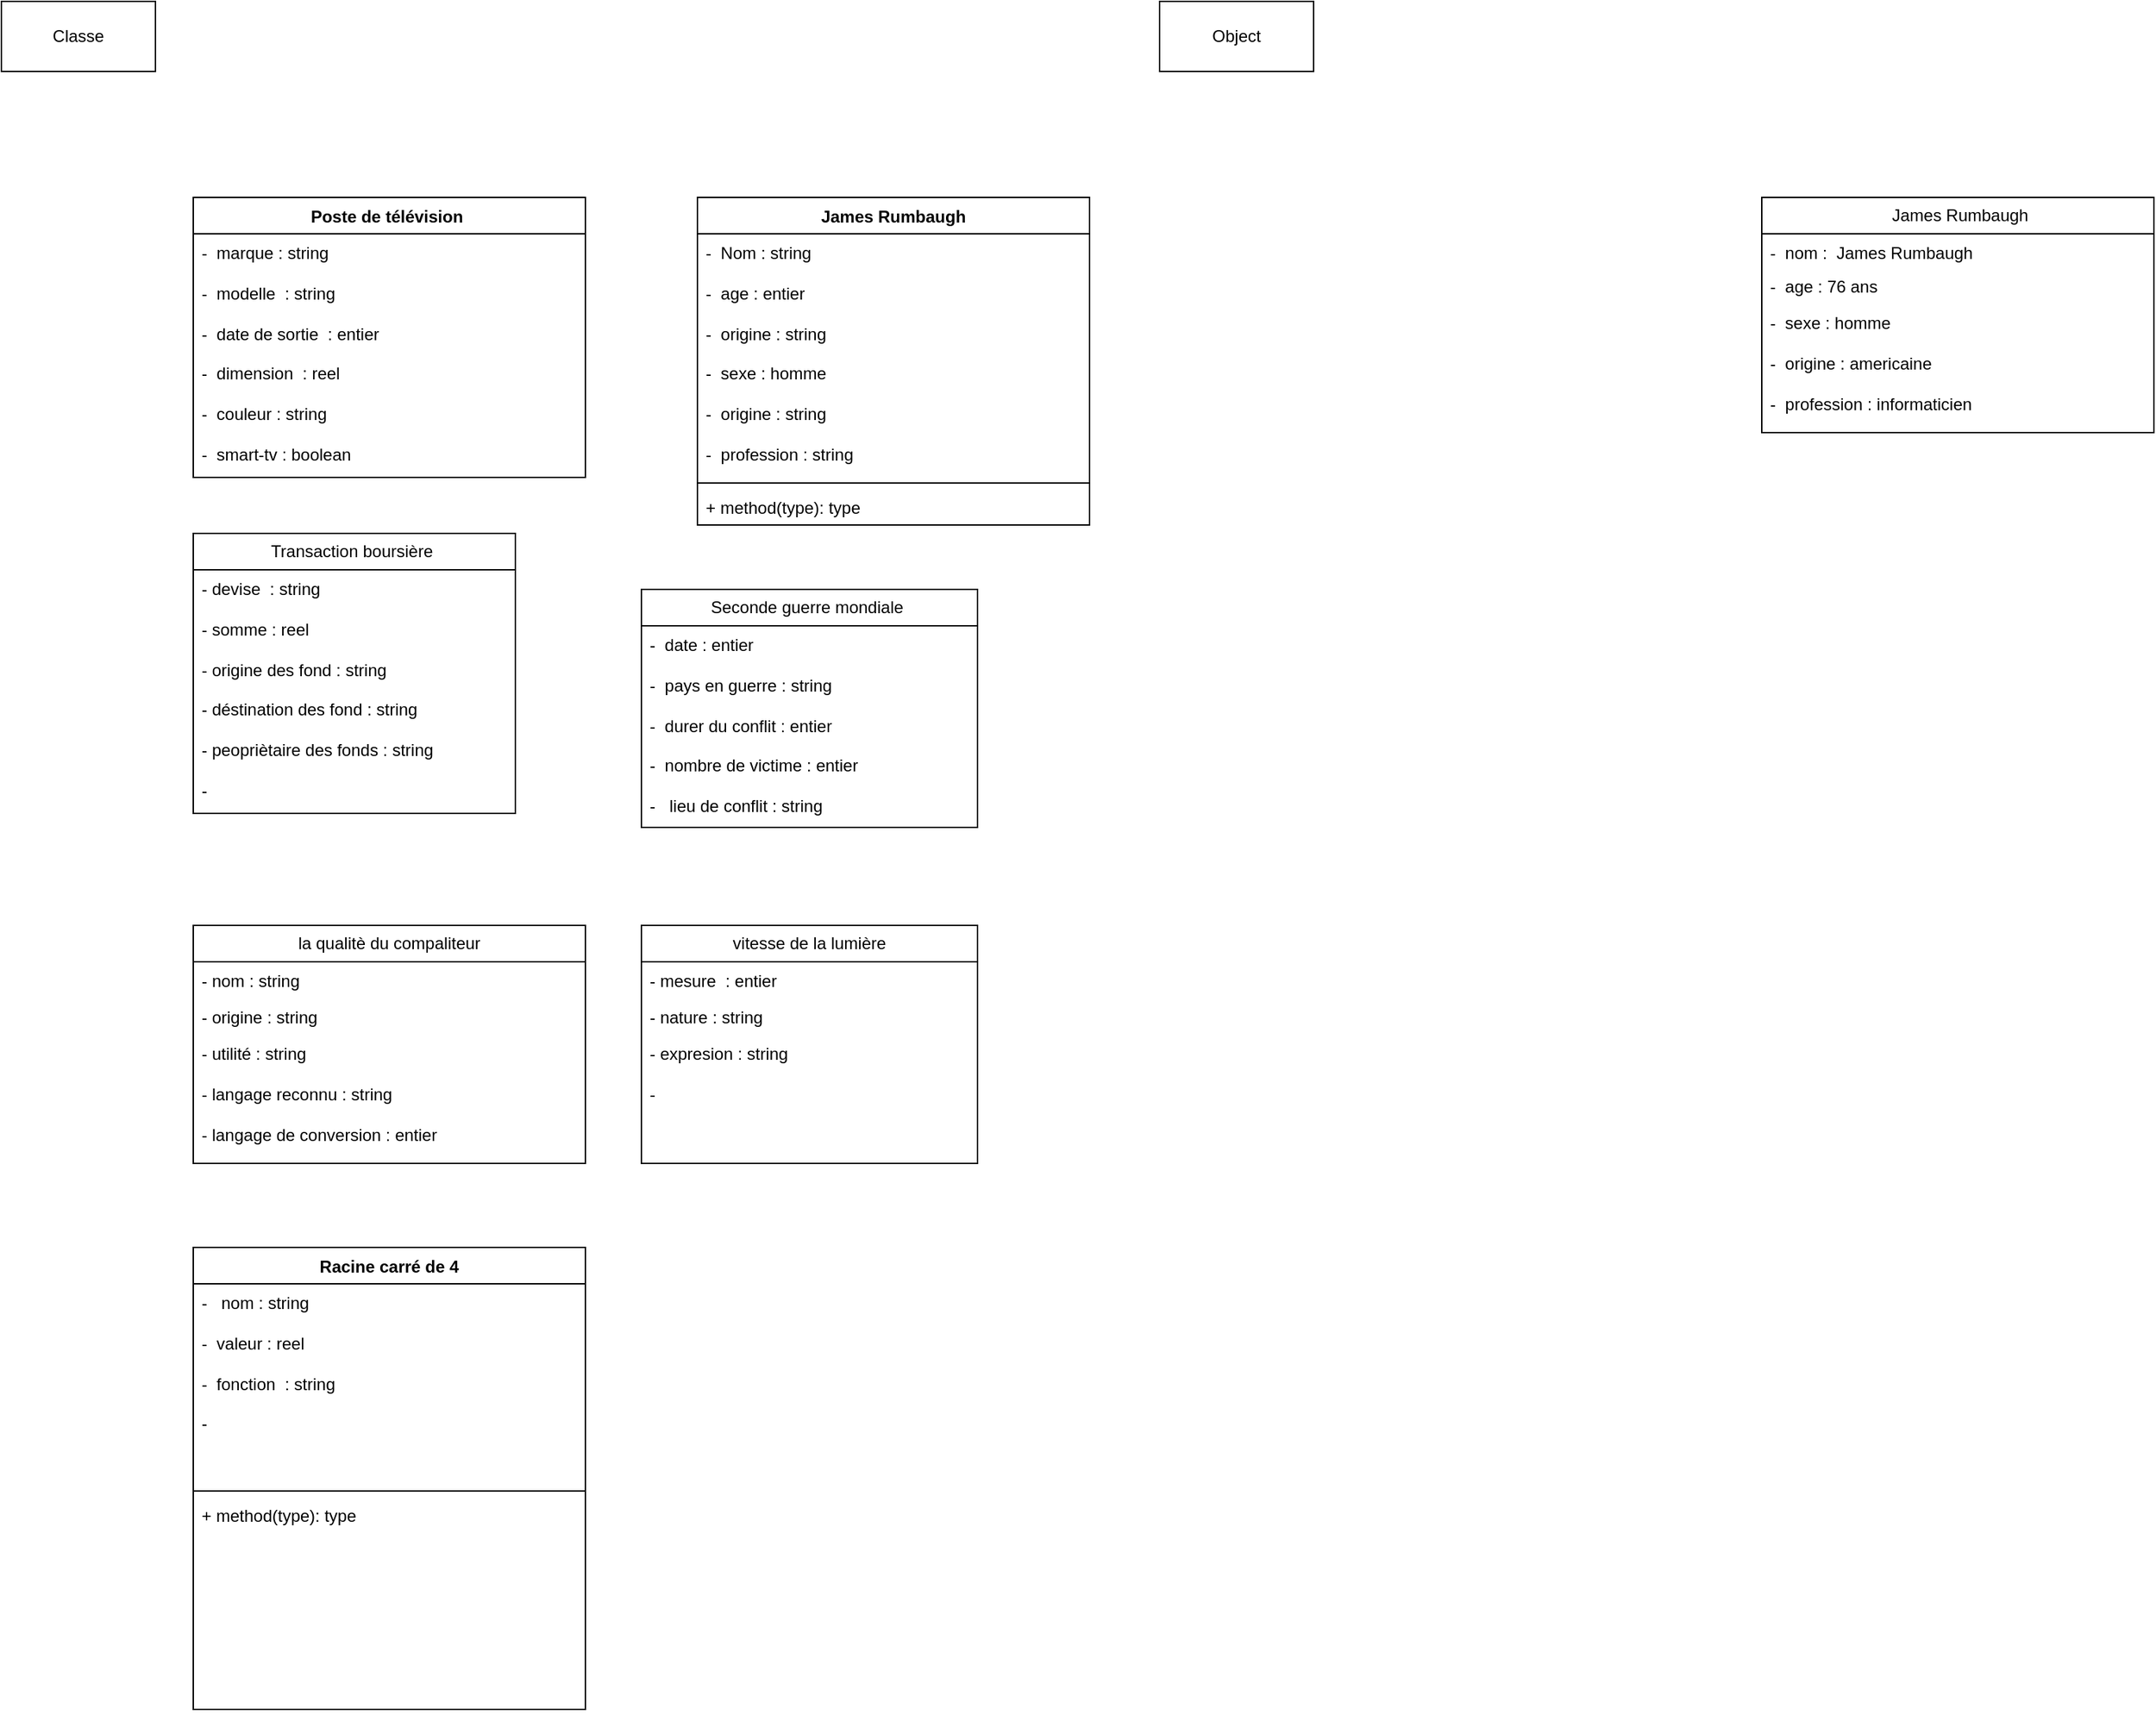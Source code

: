 <mxfile version="22.1.16" type="device">
  <diagram name="Page-1" id="6cX02Gl5mBP08t68OKyX">
    <mxGraphModel dx="1674" dy="2013" grid="1" gridSize="10" guides="1" tooltips="1" connect="1" arrows="1" fold="1" page="1" pageScale="1" pageWidth="827" pageHeight="1169" math="0" shadow="0">
      <root>
        <mxCell id="0" />
        <mxCell id="1" parent="0" />
        <mxCell id="DYv3BnGKlJISqklQ30b7-1" value="Poste de télévision&amp;nbsp;" style="swimlane;fontStyle=1;align=center;verticalAlign=top;childLayout=stackLayout;horizontal=1;startSize=26;horizontalStack=0;resizeParent=1;resizeParentMax=0;resizeLast=0;collapsible=1;marginBottom=0;whiteSpace=wrap;html=1;" parent="1" vertex="1">
          <mxGeometry x="160" y="-1000" width="280" height="200" as="geometry" />
        </mxCell>
        <mxCell id="DYv3BnGKlJISqklQ30b7-2" value="-&amp;nbsp; marque : string&lt;br&gt;&lt;br&gt;-&amp;nbsp; modelle&amp;nbsp; : string&lt;br&gt;&lt;br&gt;-&amp;nbsp; date de sortie&amp;nbsp; : entier&lt;br&gt;&lt;br&gt;-&amp;nbsp; dimension&amp;nbsp; : reel&lt;br&gt;&lt;br&gt;-&amp;nbsp; couleur : string&lt;br&gt;&lt;br&gt;-&amp;nbsp; smart-tv : boolean" style="text;strokeColor=none;fillColor=none;align=left;verticalAlign=top;spacingLeft=4;spacingRight=4;overflow=hidden;rotatable=0;points=[[0,0.5],[1,0.5]];portConstraint=eastwest;whiteSpace=wrap;html=1;" parent="DYv3BnGKlJISqklQ30b7-1" vertex="1">
          <mxGeometry y="26" width="280" height="174" as="geometry" />
        </mxCell>
        <mxCell id="DYv3BnGKlJISqklQ30b7-5" value="Classe" style="html=1;whiteSpace=wrap;" parent="1" vertex="1">
          <mxGeometry x="23" y="-1140" width="110" height="50" as="geometry" />
        </mxCell>
        <mxCell id="DYv3BnGKlJISqklQ30b7-6" value="&amp;nbsp;James Rumbaugh" style="swimlane;fontStyle=0;childLayout=stackLayout;horizontal=1;startSize=26;fillColor=none;horizontalStack=0;resizeParent=1;resizeParentMax=0;resizeLast=0;collapsible=1;marginBottom=0;whiteSpace=wrap;html=1;" parent="1" vertex="1">
          <mxGeometry x="1280" y="-1000" width="280" height="168" as="geometry" />
        </mxCell>
        <mxCell id="DYv3BnGKlJISqklQ30b7-7" value="-&amp;nbsp; nom :&amp;nbsp;&amp;nbsp;James Rumbaugh&lt;br&gt;" style="text;strokeColor=none;fillColor=none;align=left;verticalAlign=top;spacingLeft=4;spacingRight=4;overflow=hidden;rotatable=0;points=[[0,0.5],[1,0.5]];portConstraint=eastwest;whiteSpace=wrap;html=1;" parent="DYv3BnGKlJISqklQ30b7-6" vertex="1">
          <mxGeometry y="26" width="280" height="24" as="geometry" />
        </mxCell>
        <mxCell id="DYv3BnGKlJISqklQ30b7-8" value="-&amp;nbsp; age : 76 ans&lt;br&gt;" style="text;strokeColor=none;fillColor=none;align=left;verticalAlign=top;spacingLeft=4;spacingRight=4;overflow=hidden;rotatable=0;points=[[0,0.5],[1,0.5]];portConstraint=eastwest;whiteSpace=wrap;html=1;" parent="DYv3BnGKlJISqklQ30b7-6" vertex="1">
          <mxGeometry y="50" width="280" height="26" as="geometry" />
        </mxCell>
        <mxCell id="DYv3BnGKlJISqklQ30b7-9" value="-&amp;nbsp; sexe : homme&amp;nbsp;&lt;br&gt;&lt;br&gt;-&amp;nbsp; origine : americaine&amp;nbsp;&lt;br&gt;&lt;br&gt;-&amp;nbsp; profession : informaticien&amp;nbsp;" style="text;strokeColor=none;fillColor=none;align=left;verticalAlign=top;spacingLeft=4;spacingRight=4;overflow=hidden;rotatable=0;points=[[0,0.5],[1,0.5]];portConstraint=eastwest;whiteSpace=wrap;html=1;" parent="DYv3BnGKlJISqklQ30b7-6" vertex="1">
          <mxGeometry y="76" width="280" height="92" as="geometry" />
        </mxCell>
        <mxCell id="DYv3BnGKlJISqklQ30b7-10" value="Transaction boursière&amp;nbsp;" style="swimlane;fontStyle=0;childLayout=stackLayout;horizontal=1;startSize=26;fillColor=none;horizontalStack=0;resizeParent=1;resizeParentMax=0;resizeLast=0;collapsible=1;marginBottom=0;whiteSpace=wrap;html=1;" parent="1" vertex="1">
          <mxGeometry x="160" y="-760" width="230" height="200" as="geometry" />
        </mxCell>
        <mxCell id="DYv3BnGKlJISqklQ30b7-12" value="- devise&amp;nbsp; : string&lt;br&gt;&lt;br&gt;- somme : reel&lt;br&gt;&lt;br&gt;- origine des fond : string&lt;br&gt;&lt;br&gt;- déstination des fond : string&lt;br&gt;&lt;br&gt;- peopriètaire des fonds : string&amp;nbsp;&lt;br&gt;&lt;br&gt;-&amp;nbsp;" style="text;strokeColor=none;fillColor=none;align=left;verticalAlign=top;spacingLeft=4;spacingRight=4;overflow=hidden;rotatable=0;points=[[0,0.5],[1,0.5]];portConstraint=eastwest;whiteSpace=wrap;html=1;" parent="DYv3BnGKlJISqklQ30b7-10" vertex="1">
          <mxGeometry y="26" width="230" height="174" as="geometry" />
        </mxCell>
        <mxCell id="DYv3BnGKlJISqklQ30b7-15" value="Seconde guerre mondiale&amp;nbsp;" style="swimlane;fontStyle=0;childLayout=stackLayout;horizontal=1;startSize=26;fillColor=none;horizontalStack=0;resizeParent=1;resizeParentMax=0;resizeLast=0;collapsible=1;marginBottom=0;whiteSpace=wrap;html=1;" parent="1" vertex="1">
          <mxGeometry x="480" y="-720" width="240" height="170" as="geometry" />
        </mxCell>
        <mxCell id="DYv3BnGKlJISqklQ30b7-17" value="-&amp;nbsp; date : entier&amp;nbsp;&lt;br&gt;&lt;br&gt;-&amp;nbsp; pays en guerre : string&lt;br&gt;&lt;br&gt;-&amp;nbsp; durer du conflit : entier&amp;nbsp;&lt;br&gt;&lt;br&gt;-&amp;nbsp; nombre de victime : entier&amp;nbsp;&lt;br&gt;&lt;br&gt;-&amp;nbsp; &amp;nbsp;lieu de conflit : string" style="text;strokeColor=none;fillColor=none;align=left;verticalAlign=top;spacingLeft=4;spacingRight=4;overflow=hidden;rotatable=0;points=[[0,0.5],[1,0.5]];portConstraint=eastwest;whiteSpace=wrap;html=1;" parent="DYv3BnGKlJISqklQ30b7-15" vertex="1">
          <mxGeometry y="26" width="240" height="144" as="geometry" />
        </mxCell>
        <mxCell id="DYv3BnGKlJISqklQ30b7-19" value="la qualitè du compaliteur" style="swimlane;fontStyle=0;childLayout=stackLayout;horizontal=1;startSize=26;fillColor=none;horizontalStack=0;resizeParent=1;resizeParentMax=0;resizeLast=0;collapsible=1;marginBottom=0;whiteSpace=wrap;html=1;" parent="1" vertex="1">
          <mxGeometry x="160" y="-480" width="280" height="170" as="geometry" />
        </mxCell>
        <mxCell id="DYv3BnGKlJISqklQ30b7-20" value="- nom : string" style="text;strokeColor=none;fillColor=none;align=left;verticalAlign=top;spacingLeft=4;spacingRight=4;overflow=hidden;rotatable=0;points=[[0,0.5],[1,0.5]];portConstraint=eastwest;whiteSpace=wrap;html=1;" parent="DYv3BnGKlJISqklQ30b7-19" vertex="1">
          <mxGeometry y="26" width="280" height="26" as="geometry" />
        </mxCell>
        <mxCell id="DYv3BnGKlJISqklQ30b7-21" value="- origine : string&lt;br&gt;&lt;br&gt;" style="text;strokeColor=none;fillColor=none;align=left;verticalAlign=top;spacingLeft=4;spacingRight=4;overflow=hidden;rotatable=0;points=[[0,0.5],[1,0.5]];portConstraint=eastwest;whiteSpace=wrap;html=1;" parent="DYv3BnGKlJISqklQ30b7-19" vertex="1">
          <mxGeometry y="52" width="280" height="26" as="geometry" />
        </mxCell>
        <mxCell id="DYv3BnGKlJISqklQ30b7-22" value="- utilité : string&lt;br&gt;&lt;br&gt;- langage reconnu : string&amp;nbsp;&lt;br&gt;&lt;br&gt;- langage de conversion : entier&amp;nbsp;" style="text;strokeColor=none;fillColor=none;align=left;verticalAlign=top;spacingLeft=4;spacingRight=4;overflow=hidden;rotatable=0;points=[[0,0.5],[1,0.5]];portConstraint=eastwest;whiteSpace=wrap;html=1;" parent="DYv3BnGKlJISqklQ30b7-19" vertex="1">
          <mxGeometry y="78" width="280" height="92" as="geometry" />
        </mxCell>
        <mxCell id="DYv3BnGKlJISqklQ30b7-23" value="vitesse de la lumière" style="swimlane;fontStyle=0;childLayout=stackLayout;horizontal=1;startSize=26;fillColor=none;horizontalStack=0;resizeParent=1;resizeParentMax=0;resizeLast=0;collapsible=1;marginBottom=0;whiteSpace=wrap;html=1;" parent="1" vertex="1">
          <mxGeometry x="480" y="-480" width="240" height="170" as="geometry" />
        </mxCell>
        <mxCell id="DYv3BnGKlJISqklQ30b7-24" value="- mesure&amp;nbsp; : entier" style="text;strokeColor=none;fillColor=none;align=left;verticalAlign=top;spacingLeft=4;spacingRight=4;overflow=hidden;rotatable=0;points=[[0,0.5],[1,0.5]];portConstraint=eastwest;whiteSpace=wrap;html=1;" parent="DYv3BnGKlJISqklQ30b7-23" vertex="1">
          <mxGeometry y="26" width="240" height="26" as="geometry" />
        </mxCell>
        <mxCell id="DYv3BnGKlJISqklQ30b7-25" value="- nature : string&lt;br&gt;" style="text;strokeColor=none;fillColor=none;align=left;verticalAlign=top;spacingLeft=4;spacingRight=4;overflow=hidden;rotatable=0;points=[[0,0.5],[1,0.5]];portConstraint=eastwest;whiteSpace=wrap;html=1;" parent="DYv3BnGKlJISqklQ30b7-23" vertex="1">
          <mxGeometry y="52" width="240" height="26" as="geometry" />
        </mxCell>
        <mxCell id="DYv3BnGKlJISqklQ30b7-26" value="- expresion : string&lt;br&gt;&lt;br&gt;-&amp;nbsp;" style="text;strokeColor=none;fillColor=none;align=left;verticalAlign=top;spacingLeft=4;spacingRight=4;overflow=hidden;rotatable=0;points=[[0,0.5],[1,0.5]];portConstraint=eastwest;whiteSpace=wrap;html=1;" parent="DYv3BnGKlJISqklQ30b7-23" vertex="1">
          <mxGeometry y="78" width="240" height="92" as="geometry" />
        </mxCell>
        <mxCell id="DYv3BnGKlJISqklQ30b7-27" value="Racine carré de 4" style="swimlane;fontStyle=1;align=center;verticalAlign=top;childLayout=stackLayout;horizontal=1;startSize=26;horizontalStack=0;resizeParent=1;resizeParentMax=0;resizeLast=0;collapsible=1;marginBottom=0;whiteSpace=wrap;html=1;" parent="1" vertex="1">
          <mxGeometry x="160" y="-250" width="280" height="330" as="geometry" />
        </mxCell>
        <mxCell id="DYv3BnGKlJISqklQ30b7-28" value="-&amp;nbsp; &amp;nbsp;nom : string&lt;br&gt;&lt;br&gt;-&amp;nbsp; valeur : reel&lt;br&gt;&lt;br&gt;-&amp;nbsp; fonction&amp;nbsp; : string&lt;br&gt;&lt;br&gt;-&amp;nbsp;&amp;nbsp;" style="text;strokeColor=none;fillColor=none;align=left;verticalAlign=top;spacingLeft=4;spacingRight=4;overflow=hidden;rotatable=0;points=[[0,0.5],[1,0.5]];portConstraint=eastwest;whiteSpace=wrap;html=1;" parent="DYv3BnGKlJISqklQ30b7-27" vertex="1">
          <mxGeometry y="26" width="280" height="144" as="geometry" />
        </mxCell>
        <mxCell id="DYv3BnGKlJISqklQ30b7-29" value="" style="line;strokeWidth=1;fillColor=none;align=left;verticalAlign=middle;spacingTop=-1;spacingLeft=3;spacingRight=3;rotatable=0;labelPosition=right;points=[];portConstraint=eastwest;strokeColor=inherit;" parent="DYv3BnGKlJISqklQ30b7-27" vertex="1">
          <mxGeometry y="170" width="280" height="8" as="geometry" />
        </mxCell>
        <mxCell id="DYv3BnGKlJISqklQ30b7-30" value="+ method(type): type" style="text;strokeColor=none;fillColor=none;align=left;verticalAlign=top;spacingLeft=4;spacingRight=4;overflow=hidden;rotatable=0;points=[[0,0.5],[1,0.5]];portConstraint=eastwest;whiteSpace=wrap;html=1;" parent="DYv3BnGKlJISqklQ30b7-27" vertex="1">
          <mxGeometry y="178" width="280" height="152" as="geometry" />
        </mxCell>
        <mxCell id="9YgVNhuE7jp9MFxBFEjg-1" value="James Rumbaugh" style="swimlane;fontStyle=1;align=center;verticalAlign=top;childLayout=stackLayout;horizontal=1;startSize=26;horizontalStack=0;resizeParent=1;resizeParentMax=0;resizeLast=0;collapsible=1;marginBottom=0;whiteSpace=wrap;html=1;" vertex="1" parent="1">
          <mxGeometry x="520" y="-1000" width="280" height="234" as="geometry" />
        </mxCell>
        <mxCell id="9YgVNhuE7jp9MFxBFEjg-2" value="-&amp;nbsp; Nom : string&lt;br&gt;&lt;br&gt;-&amp;nbsp; age : entier&lt;br&gt;&lt;br&gt;-&amp;nbsp; origine : string&lt;br&gt;&lt;br&gt;-&amp;nbsp; sexe : homme&lt;br&gt;&lt;br&gt;-&amp;nbsp; origine : string&lt;br&gt;&lt;br&gt;-&amp;nbsp; profession : string&amp;nbsp;" style="text;strokeColor=none;fillColor=none;align=left;verticalAlign=top;spacingLeft=4;spacingRight=4;overflow=hidden;rotatable=0;points=[[0,0.5],[1,0.5]];portConstraint=eastwest;whiteSpace=wrap;html=1;" vertex="1" parent="9YgVNhuE7jp9MFxBFEjg-1">
          <mxGeometry y="26" width="280" height="174" as="geometry" />
        </mxCell>
        <mxCell id="9YgVNhuE7jp9MFxBFEjg-3" value="" style="line;strokeWidth=1;fillColor=none;align=left;verticalAlign=middle;spacingTop=-1;spacingLeft=3;spacingRight=3;rotatable=0;labelPosition=right;points=[];portConstraint=eastwest;strokeColor=inherit;" vertex="1" parent="9YgVNhuE7jp9MFxBFEjg-1">
          <mxGeometry y="200" width="280" height="8" as="geometry" />
        </mxCell>
        <mxCell id="9YgVNhuE7jp9MFxBFEjg-4" value="+ method(type): type" style="text;strokeColor=none;fillColor=none;align=left;verticalAlign=top;spacingLeft=4;spacingRight=4;overflow=hidden;rotatable=0;points=[[0,0.5],[1,0.5]];portConstraint=eastwest;whiteSpace=wrap;html=1;" vertex="1" parent="9YgVNhuE7jp9MFxBFEjg-1">
          <mxGeometry y="208" width="280" height="26" as="geometry" />
        </mxCell>
        <mxCell id="9YgVNhuE7jp9MFxBFEjg-5" value="Object" style="html=1;whiteSpace=wrap;" vertex="1" parent="1">
          <mxGeometry x="850" y="-1140" width="110" height="50" as="geometry" />
        </mxCell>
      </root>
    </mxGraphModel>
  </diagram>
</mxfile>
